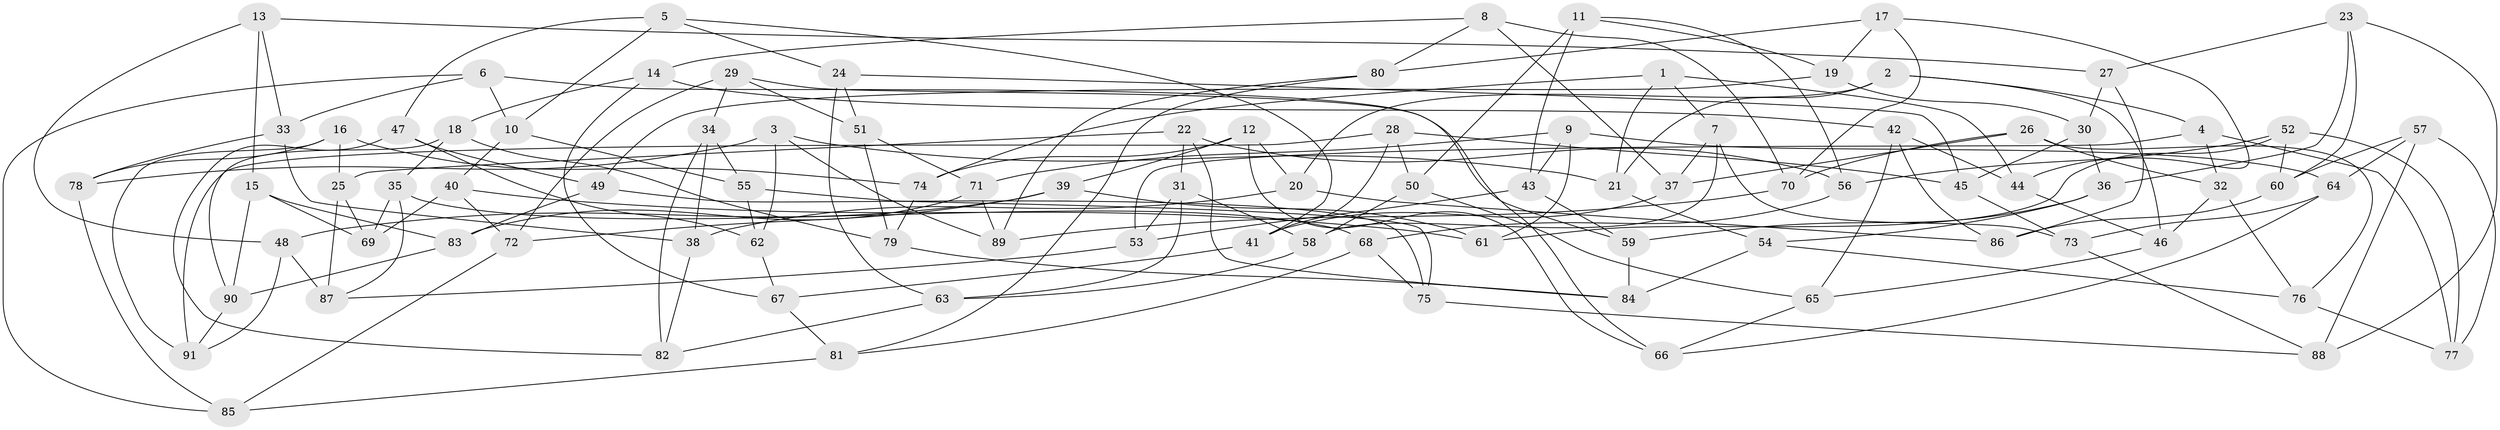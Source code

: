 // Generated by graph-tools (version 1.1) at 2025/03/03/09/25 03:03:10]
// undirected, 91 vertices, 182 edges
graph export_dot {
graph [start="1"]
  node [color=gray90,style=filled];
  1;
  2;
  3;
  4;
  5;
  6;
  7;
  8;
  9;
  10;
  11;
  12;
  13;
  14;
  15;
  16;
  17;
  18;
  19;
  20;
  21;
  22;
  23;
  24;
  25;
  26;
  27;
  28;
  29;
  30;
  31;
  32;
  33;
  34;
  35;
  36;
  37;
  38;
  39;
  40;
  41;
  42;
  43;
  44;
  45;
  46;
  47;
  48;
  49;
  50;
  51;
  52;
  53;
  54;
  55;
  56;
  57;
  58;
  59;
  60;
  61;
  62;
  63;
  64;
  65;
  66;
  67;
  68;
  69;
  70;
  71;
  72;
  73;
  74;
  75;
  76;
  77;
  78;
  79;
  80;
  81;
  82;
  83;
  84;
  85;
  86;
  87;
  88;
  89;
  90;
  91;
  1 -- 21;
  1 -- 74;
  1 -- 7;
  1 -- 44;
  2 -- 46;
  2 -- 4;
  2 -- 21;
  2 -- 20;
  3 -- 62;
  3 -- 78;
  3 -- 89;
  3 -- 21;
  4 -- 77;
  4 -- 53;
  4 -- 32;
  5 -- 24;
  5 -- 47;
  5 -- 10;
  5 -- 41;
  6 -- 33;
  6 -- 85;
  6 -- 59;
  6 -- 10;
  7 -- 58;
  7 -- 73;
  7 -- 37;
  8 -- 80;
  8 -- 37;
  8 -- 14;
  8 -- 70;
  9 -- 71;
  9 -- 43;
  9 -- 61;
  9 -- 64;
  10 -- 55;
  10 -- 40;
  11 -- 50;
  11 -- 56;
  11 -- 19;
  11 -- 43;
  12 -- 20;
  12 -- 66;
  12 -- 39;
  12 -- 74;
  13 -- 48;
  13 -- 27;
  13 -- 15;
  13 -- 33;
  14 -- 42;
  14 -- 18;
  14 -- 67;
  15 -- 83;
  15 -- 90;
  15 -- 69;
  16 -- 91;
  16 -- 74;
  16 -- 25;
  16 -- 78;
  17 -- 70;
  17 -- 80;
  17 -- 19;
  17 -- 44;
  18 -- 90;
  18 -- 35;
  18 -- 79;
  19 -- 49;
  19 -- 30;
  20 -- 38;
  20 -- 86;
  21 -- 54;
  22 -- 31;
  22 -- 25;
  22 -- 84;
  22 -- 56;
  23 -- 60;
  23 -- 36;
  23 -- 27;
  23 -- 88;
  24 -- 51;
  24 -- 45;
  24 -- 63;
  25 -- 87;
  25 -- 69;
  26 -- 37;
  26 -- 70;
  26 -- 32;
  26 -- 76;
  27 -- 86;
  27 -- 30;
  28 -- 45;
  28 -- 91;
  28 -- 50;
  28 -- 41;
  29 -- 51;
  29 -- 72;
  29 -- 66;
  29 -- 34;
  30 -- 36;
  30 -- 45;
  31 -- 53;
  31 -- 58;
  31 -- 63;
  32 -- 76;
  32 -- 46;
  33 -- 38;
  33 -- 78;
  34 -- 82;
  34 -- 38;
  34 -- 55;
  35 -- 68;
  35 -- 87;
  35 -- 69;
  36 -- 54;
  36 -- 59;
  37 -- 41;
  38 -- 82;
  39 -- 72;
  39 -- 48;
  39 -- 61;
  40 -- 69;
  40 -- 72;
  40 -- 61;
  41 -- 67;
  42 -- 86;
  42 -- 65;
  42 -- 44;
  43 -- 59;
  43 -- 53;
  44 -- 46;
  45 -- 73;
  46 -- 65;
  47 -- 49;
  47 -- 62;
  47 -- 82;
  48 -- 91;
  48 -- 87;
  49 -- 75;
  49 -- 83;
  50 -- 65;
  50 -- 58;
  51 -- 79;
  51 -- 71;
  52 -- 77;
  52 -- 56;
  52 -- 61;
  52 -- 60;
  53 -- 87;
  54 -- 84;
  54 -- 76;
  55 -- 75;
  55 -- 62;
  56 -- 68;
  57 -- 77;
  57 -- 60;
  57 -- 64;
  57 -- 88;
  58 -- 63;
  59 -- 84;
  60 -- 86;
  62 -- 67;
  63 -- 82;
  64 -- 66;
  64 -- 73;
  65 -- 66;
  67 -- 81;
  68 -- 75;
  68 -- 81;
  70 -- 89;
  71 -- 83;
  71 -- 89;
  72 -- 85;
  73 -- 88;
  74 -- 79;
  75 -- 88;
  76 -- 77;
  78 -- 85;
  79 -- 84;
  80 -- 89;
  80 -- 81;
  81 -- 85;
  83 -- 90;
  90 -- 91;
}
